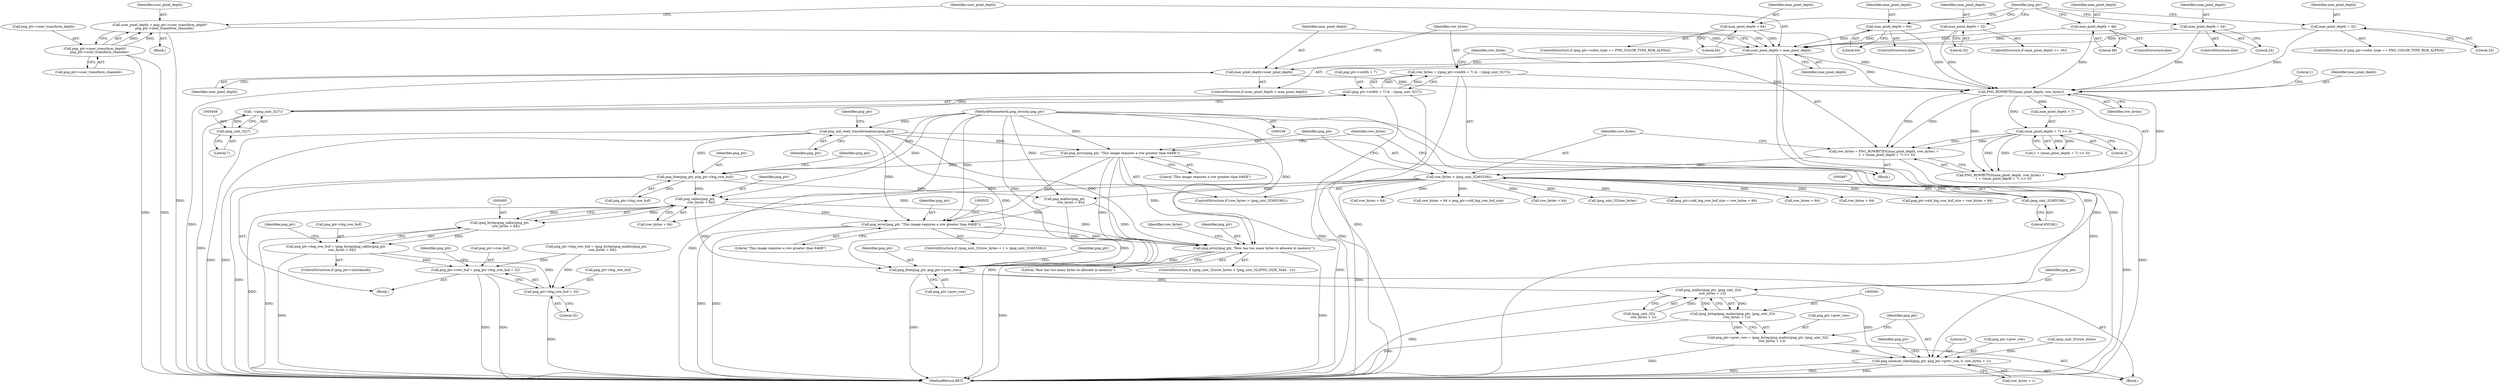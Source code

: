 digraph "0_Chrome_7f3d85b096f66870a15b37c2f40b219b2e292693_19@API" {
"1000496" [label="(Call,png_calloc(png_ptr,\n            row_bytes + 64))"];
"1000481" [label="(Call,png_free(png_ptr, png_ptr->big_row_buf))"];
"1000135" [label="(Call,png_init_read_transformations(png_ptr))"];
"1000109" [label="(MethodParameterIn,png_structp png_ptr)"];
"1000469" [label="(Call,png_error(png_ptr, \"This image requires a row greater than 64KB\"))"];
"1000464" [label="(Call,row_bytes > (png_uint_32)65536L)"];
"1000450" [label="(Call,row_bytes = PNG_ROWBYTES(max_pixel_depth, row_bytes) +\n      1 + ((max_pixel_depth + 7) >> 3))"];
"1000453" [label="(Call,PNG_ROWBYTES(max_pixel_depth, row_bytes))"];
"1000393" [label="(Call,max_pixel_depth = 32)"];
"1000435" [label="(Call,max_pixel_depth=user_pixel_depth)"];
"1000432" [label="(Call,user_pixel_depth > max_pixel_depth)"];
"1000422" [label="(Call,user_pixel_depth = png_ptr->user_transform_depth*\n         png_ptr->user_transform_channels)"];
"1000424" [label="(Call,png_ptr->user_transform_depth*\n         png_ptr->user_transform_channels)"];
"1000397" [label="(Call,max_pixel_depth = 24)"];
"1000411" [label="(Call,max_pixel_depth = 48)"];
"1000407" [label="(Call,max_pixel_depth = 64)"];
"1000377" [label="(Call,max_pixel_depth = 64)"];
"1000373" [label="(Call,max_pixel_depth = 32)"];
"1000438" [label="(Call,row_bytes = ((png_ptr->width + 7) & ~((png_uint_32)7)))"];
"1000440" [label="(Call,(png_ptr->width + 7) & ~((png_uint_32)7))"];
"1000446" [label="(Call,~((png_uint_32)7))"];
"1000447" [label="(Call,(png_uint_32)7)"];
"1000458" [label="(Call,(max_pixel_depth + 7) >> 3)"];
"1000466" [label="(Call,(png_uint_32)65536L)"];
"1000494" [label="(Call,(png_bytep)png_calloc(png_ptr,\n            row_bytes + 64))"];
"1000490" [label="(Call,png_ptr->big_row_buf = (png_bytep)png_calloc(png_ptr,\n            row_bytes + 64))"];
"1000520" [label="(Call,png_ptr->row_buf = png_ptr->big_row_buf + 32)"];
"1000524" [label="(Call,png_ptr->big_row_buf + 32)"];
"1000546" [label="(Call,png_error(png_ptr, \"This image requires a row greater than 64KB\"))"];
"1000559" [label="(Call,png_error(png_ptr, \"Row has too many bytes to allocate in memory.\"))"];
"1000571" [label="(Call,png_free(png_ptr, png_ptr->prev_row))"];
"1000582" [label="(Call,png_malloc(png_ptr, (png_uint_32)(\n        row_bytes + 1)))"];
"1000580" [label="(Call,(png_bytep)png_malloc(png_ptr, (png_uint_32)(\n        row_bytes + 1)))"];
"1000576" [label="(Call,png_ptr->prev_row = (png_bytep)png_malloc(png_ptr, (png_uint_32)(\n        row_bytes + 1)))"];
"1000589" [label="(Call,png_memset_check(png_ptr, png_ptr->prev_row, 0, row_bytes + 1))"];
"1000396" [label="(ControlStructure,else)"];
"1000465" [label="(Identifier,row_bytes)"];
"1000449" [label="(Literal,7)"];
"1000409" [label="(Literal,64)"];
"1000481" [label="(Call,png_free(png_ptr, png_ptr->big_row_buf))"];
"1000468" [label="(Literal,65536L)"];
"1000452" [label="(Call,PNG_ROWBYTES(max_pixel_depth, row_bytes) +\n      1 + ((max_pixel_depth + 7) >> 3))"];
"1000570" [label="(Block,)"];
"1000549" [label="(ControlStructure,if ((png_uint_32)row_bytes > (png_uint_32)(PNG_SIZE_MAX - 1)))"];
"1000462" [label="(Literal,3)"];
"1000456" [label="(Call,1 + ((max_pixel_depth + 7) >> 3))"];
"1000572" [label="(Identifier,png_ptr)"];
"1000447" [label="(Call,(png_uint_32)7)"];
"1000497" [label="(Identifier,png_ptr)"];
"1000422" [label="(Call,user_pixel_depth = png_ptr->user_transform_depth*\n         png_ptr->user_transform_channels)"];
"1000591" [label="(Call,png_ptr->prev_row)"];
"1000411" [label="(Call,max_pixel_depth = 48)"];
"1000571" [label="(Call,png_free(png_ptr, png_ptr->prev_row))"];
"1000471" [label="(Literal,\"This image requires a row greater than 64KB\")"];
"1000439" [label="(Identifier,row_bytes)"];
"1000458" [label="(Call,(max_pixel_depth + 7) >> 3)"];
"1000513" [label="(Call,png_ptr->old_big_row_buf_size = row_bytes + 64)"];
"1000378" [label="(Identifier,max_pixel_depth)"];
"1000546" [label="(Call,png_error(png_ptr, \"This image requires a row greater than 64KB\"))"];
"1000394" [label="(Identifier,max_pixel_depth)"];
"1000413" [label="(Literal,48)"];
"1000486" [label="(ControlStructure,if (png_ptr->interlaced))"];
"1000560" [label="(Identifier,png_ptr)"];
"1000393" [label="(Call,max_pixel_depth = 32)"];
"1000576" [label="(Call,png_ptr->prev_row = (png_bytep)png_malloc(png_ptr, (png_uint_32)(\n        row_bytes + 1)))"];
"1000488" [label="(Identifier,png_ptr)"];
"1000551" [label="(Call,(png_uint_32)row_bytes)"];
"1000455" [label="(Identifier,row_bytes)"];
"1000515" [label="(Identifier,png_ptr)"];
"1000502" [label="(Call,png_ptr->big_row_buf = (png_bytep)png_malloc(png_ptr,\n            row_bytes + 64))"];
"1000424" [label="(Call,png_ptr->user_transform_depth*\n         png_ptr->user_transform_channels)"];
"1000578" [label="(Identifier,png_ptr)"];
"1000510" [label="(Call,row_bytes + 64)"];
"1000417" [label="(Identifier,png_ptr)"];
"1000408" [label="(Identifier,max_pixel_depth)"];
"1000375" [label="(Literal,32)"];
"1000135" [label="(Call,png_init_read_transformations(png_ptr))"];
"1000491" [label="(Call,png_ptr->big_row_buf)"];
"1000520" [label="(Call,png_ptr->row_buf = png_ptr->big_row_buf + 32)"];
"1000469" [label="(Call,png_error(png_ptr, \"This image requires a row greater than 64KB\"))"];
"1000657" [label="(MethodReturn,RET)"];
"1000475" [label="(Identifier,row_bytes)"];
"1000376" [label="(ControlStructure,else)"];
"1000470" [label="(Identifier,png_ptr)"];
"1000450" [label="(Call,row_bytes = PNG_ROWBYTES(max_pixel_depth, row_bytes) +\n      1 + ((max_pixel_depth + 7) >> 3))"];
"1000473" [label="(Call,row_bytes + 64 > png_ptr->old_big_row_buf_size)"];
"1000431" [label="(ControlStructure,if (user_pixel_depth > max_pixel_depth))"];
"1000582" [label="(Call,png_malloc(png_ptr, (png_uint_32)(\n        row_bytes + 1)))"];
"1000463" [label="(ControlStructure,if (row_bytes > (png_uint_32)65536L))"];
"1000474" [label="(Call,row_bytes + 64)"];
"1000536" [label="(ControlStructure,if ((png_uint_32)row_bytes + 1 > (png_uint_32)65536L))"];
"1000432" [label="(Call,user_pixel_depth > max_pixel_depth)"];
"1000459" [label="(Call,max_pixel_depth + 7)"];
"1000600" [label="(Identifier,png_ptr)"];
"1000584" [label="(Call,(png_uint_32)(\n        row_bytes + 1))"];
"1000483" [label="(Call,png_ptr->big_row_buf)"];
"1000438" [label="(Call,row_bytes = ((png_ptr->width + 7) & ~((png_uint_32)7)))"];
"1000373" [label="(Call,max_pixel_depth = 32)"];
"1000457" [label="(Literal,1)"];
"1000565" [label="(Identifier,row_bytes)"];
"1000583" [label="(Identifier,png_ptr)"];
"1000110" [label="(Block,)"];
"1000412" [label="(Identifier,max_pixel_depth)"];
"1000539" [label="(Call,(png_uint_32)row_bytes)"];
"1000387" [label="(ControlStructure,if (png_ptr->color_type == PNG_COLOR_TYPE_RGB_ALPHA))"];
"1000559" [label="(Call,png_error(png_ptr, \"Row has too many bytes to allocate in memory.\"))"];
"1000466" [label="(Call,(png_uint_32)65536L)"];
"1000395" [label="(Literal,32)"];
"1000374" [label="(Identifier,max_pixel_depth)"];
"1000464" [label="(Call,row_bytes > (png_uint_32)65536L)"];
"1000397" [label="(Call,max_pixel_depth = 24)"];
"1000496" [label="(Call,png_calloc(png_ptr,\n            row_bytes + 64))"];
"1000577" [label="(Call,png_ptr->prev_row)"];
"1000494" [label="(Call,(png_bytep)png_calloc(png_ptr,\n            row_bytes + 64))"];
"1000498" [label="(Call,row_bytes + 64)"];
"1000580" [label="(Call,(png_bytep)png_malloc(png_ptr, (png_uint_32)(\n        row_bytes + 1)))"];
"1000425" [label="(Call,png_ptr->user_transform_depth)"];
"1000407" [label="(Call,max_pixel_depth = 64)"];
"1000547" [label="(Identifier,png_ptr)"];
"1000433" [label="(Identifier,user_pixel_depth)"];
"1000437" [label="(Identifier,user_pixel_depth)"];
"1000548" [label="(Literal,\"This image requires a row greater than 64KB\")"];
"1000451" [label="(Identifier,row_bytes)"];
"1000454" [label="(Identifier,max_pixel_depth)"];
"1000490" [label="(Call,png_ptr->big_row_buf = (png_bytep)png_calloc(png_ptr,\n            row_bytes + 64))"];
"1000109" [label="(MethodParameterIn,png_structp png_ptr)"];
"1000428" [label="(Call,png_ptr->user_transform_channels)"];
"1000529" [label="(Call,png_ptr->old_big_row_buf_size = row_bytes + 64)"];
"1000533" [label="(Call,row_bytes + 64)"];
"1000399" [label="(Literal,24)"];
"1000446" [label="(Call,~((png_uint_32)7))"];
"1000480" [label="(Block,)"];
"1000590" [label="(Identifier,png_ptr)"];
"1000531" [label="(Identifier,png_ptr)"];
"1000369" [label="(ControlStructure,if (max_pixel_depth <= 16))"];
"1000595" [label="(Call,row_bytes + 1)"];
"1000594" [label="(Literal,0)"];
"1000528" [label="(Literal,32)"];
"1000436" [label="(Identifier,max_pixel_depth)"];
"1000136" [label="(Identifier,png_ptr)"];
"1000508" [label="(Call,png_malloc(png_ptr,\n            row_bytes + 64))"];
"1000440" [label="(Call,(png_ptr->width + 7) & ~((png_uint_32)7))"];
"1000525" [label="(Call,png_ptr->big_row_buf)"];
"1000517" [label="(Call,row_bytes + 64)"];
"1000377" [label="(Call,max_pixel_depth = 64)"];
"1000401" [label="(ControlStructure,if (png_ptr->color_type == PNG_COLOR_TYPE_RGB_ALPHA))"];
"1000573" [label="(Call,png_ptr->prev_row)"];
"1000589" [label="(Call,png_memset_check(png_ptr, png_ptr->prev_row, 0, row_bytes + 1))"];
"1000423" [label="(Identifier,user_pixel_depth)"];
"1000398" [label="(Identifier,max_pixel_depth)"];
"1000561" [label="(Literal,\"Row has too many bytes to allocate in memory.\")"];
"1000139" [label="(Identifier,png_ptr)"];
"1000524" [label="(Call,png_ptr->big_row_buf + 32)"];
"1000420" [label="(Block,)"];
"1000521" [label="(Call,png_ptr->row_buf)"];
"1000453" [label="(Call,PNG_ROWBYTES(max_pixel_depth, row_bytes))"];
"1000482" [label="(Identifier,png_ptr)"];
"1000410" [label="(ControlStructure,else)"];
"1000434" [label="(Identifier,max_pixel_depth)"];
"1000435" [label="(Call,max_pixel_depth=user_pixel_depth)"];
"1000379" [label="(Literal,64)"];
"1000441" [label="(Call,png_ptr->width + 7)"];
"1000496" -> "1000494"  [label="AST: "];
"1000496" -> "1000498"  [label="CFG: "];
"1000497" -> "1000496"  [label="AST: "];
"1000498" -> "1000496"  [label="AST: "];
"1000494" -> "1000496"  [label="CFG: "];
"1000496" -> "1000657"  [label="DDG: "];
"1000496" -> "1000494"  [label="DDG: "];
"1000496" -> "1000494"  [label="DDG: "];
"1000481" -> "1000496"  [label="DDG: "];
"1000109" -> "1000496"  [label="DDG: "];
"1000464" -> "1000496"  [label="DDG: "];
"1000496" -> "1000546"  [label="DDG: "];
"1000496" -> "1000559"  [label="DDG: "];
"1000496" -> "1000571"  [label="DDG: "];
"1000481" -> "1000480"  [label="AST: "];
"1000481" -> "1000483"  [label="CFG: "];
"1000482" -> "1000481"  [label="AST: "];
"1000483" -> "1000481"  [label="AST: "];
"1000488" -> "1000481"  [label="CFG: "];
"1000481" -> "1000657"  [label="DDG: "];
"1000135" -> "1000481"  [label="DDG: "];
"1000469" -> "1000481"  [label="DDG: "];
"1000109" -> "1000481"  [label="DDG: "];
"1000481" -> "1000508"  [label="DDG: "];
"1000135" -> "1000110"  [label="AST: "];
"1000135" -> "1000136"  [label="CFG: "];
"1000136" -> "1000135"  [label="AST: "];
"1000139" -> "1000135"  [label="CFG: "];
"1000135" -> "1000657"  [label="DDG: "];
"1000135" -> "1000657"  [label="DDG: "];
"1000109" -> "1000135"  [label="DDG: "];
"1000135" -> "1000469"  [label="DDG: "];
"1000135" -> "1000546"  [label="DDG: "];
"1000135" -> "1000559"  [label="DDG: "];
"1000135" -> "1000571"  [label="DDG: "];
"1000109" -> "1000108"  [label="AST: "];
"1000109" -> "1000657"  [label="DDG: "];
"1000109" -> "1000469"  [label="DDG: "];
"1000109" -> "1000508"  [label="DDG: "];
"1000109" -> "1000546"  [label="DDG: "];
"1000109" -> "1000559"  [label="DDG: "];
"1000109" -> "1000571"  [label="DDG: "];
"1000109" -> "1000582"  [label="DDG: "];
"1000109" -> "1000589"  [label="DDG: "];
"1000469" -> "1000463"  [label="AST: "];
"1000469" -> "1000471"  [label="CFG: "];
"1000470" -> "1000469"  [label="AST: "];
"1000471" -> "1000469"  [label="AST: "];
"1000475" -> "1000469"  [label="CFG: "];
"1000469" -> "1000657"  [label="DDG: "];
"1000469" -> "1000657"  [label="DDG: "];
"1000469" -> "1000546"  [label="DDG: "];
"1000469" -> "1000559"  [label="DDG: "];
"1000469" -> "1000571"  [label="DDG: "];
"1000464" -> "1000463"  [label="AST: "];
"1000464" -> "1000466"  [label="CFG: "];
"1000465" -> "1000464"  [label="AST: "];
"1000466" -> "1000464"  [label="AST: "];
"1000470" -> "1000464"  [label="CFG: "];
"1000475" -> "1000464"  [label="CFG: "];
"1000464" -> "1000657"  [label="DDG: "];
"1000450" -> "1000464"  [label="DDG: "];
"1000466" -> "1000464"  [label="DDG: "];
"1000464" -> "1000473"  [label="DDG: "];
"1000464" -> "1000474"  [label="DDG: "];
"1000464" -> "1000498"  [label="DDG: "];
"1000464" -> "1000508"  [label="DDG: "];
"1000464" -> "1000510"  [label="DDG: "];
"1000464" -> "1000513"  [label="DDG: "];
"1000464" -> "1000517"  [label="DDG: "];
"1000464" -> "1000529"  [label="DDG: "];
"1000464" -> "1000533"  [label="DDG: "];
"1000464" -> "1000539"  [label="DDG: "];
"1000450" -> "1000110"  [label="AST: "];
"1000450" -> "1000452"  [label="CFG: "];
"1000451" -> "1000450"  [label="AST: "];
"1000452" -> "1000450"  [label="AST: "];
"1000465" -> "1000450"  [label="CFG: "];
"1000450" -> "1000657"  [label="DDG: "];
"1000453" -> "1000450"  [label="DDG: "];
"1000453" -> "1000450"  [label="DDG: "];
"1000458" -> "1000450"  [label="DDG: "];
"1000458" -> "1000450"  [label="DDG: "];
"1000453" -> "1000452"  [label="AST: "];
"1000453" -> "1000455"  [label="CFG: "];
"1000454" -> "1000453"  [label="AST: "];
"1000455" -> "1000453"  [label="AST: "];
"1000457" -> "1000453"  [label="CFG: "];
"1000453" -> "1000452"  [label="DDG: "];
"1000453" -> "1000452"  [label="DDG: "];
"1000393" -> "1000453"  [label="DDG: "];
"1000435" -> "1000453"  [label="DDG: "];
"1000397" -> "1000453"  [label="DDG: "];
"1000411" -> "1000453"  [label="DDG: "];
"1000377" -> "1000453"  [label="DDG: "];
"1000373" -> "1000453"  [label="DDG: "];
"1000432" -> "1000453"  [label="DDG: "];
"1000407" -> "1000453"  [label="DDG: "];
"1000438" -> "1000453"  [label="DDG: "];
"1000453" -> "1000458"  [label="DDG: "];
"1000453" -> "1000459"  [label="DDG: "];
"1000393" -> "1000387"  [label="AST: "];
"1000393" -> "1000395"  [label="CFG: "];
"1000394" -> "1000393"  [label="AST: "];
"1000395" -> "1000393"  [label="AST: "];
"1000417" -> "1000393"  [label="CFG: "];
"1000393" -> "1000432"  [label="DDG: "];
"1000435" -> "1000431"  [label="AST: "];
"1000435" -> "1000437"  [label="CFG: "];
"1000436" -> "1000435"  [label="AST: "];
"1000437" -> "1000435"  [label="AST: "];
"1000439" -> "1000435"  [label="CFG: "];
"1000435" -> "1000657"  [label="DDG: "];
"1000432" -> "1000435"  [label="DDG: "];
"1000432" -> "1000431"  [label="AST: "];
"1000432" -> "1000434"  [label="CFG: "];
"1000433" -> "1000432"  [label="AST: "];
"1000434" -> "1000432"  [label="AST: "];
"1000436" -> "1000432"  [label="CFG: "];
"1000439" -> "1000432"  [label="CFG: "];
"1000432" -> "1000657"  [label="DDG: "];
"1000432" -> "1000657"  [label="DDG: "];
"1000422" -> "1000432"  [label="DDG: "];
"1000397" -> "1000432"  [label="DDG: "];
"1000411" -> "1000432"  [label="DDG: "];
"1000407" -> "1000432"  [label="DDG: "];
"1000377" -> "1000432"  [label="DDG: "];
"1000373" -> "1000432"  [label="DDG: "];
"1000422" -> "1000420"  [label="AST: "];
"1000422" -> "1000424"  [label="CFG: "];
"1000423" -> "1000422"  [label="AST: "];
"1000424" -> "1000422"  [label="AST: "];
"1000433" -> "1000422"  [label="CFG: "];
"1000422" -> "1000657"  [label="DDG: "];
"1000424" -> "1000422"  [label="DDG: "];
"1000424" -> "1000422"  [label="DDG: "];
"1000424" -> "1000428"  [label="CFG: "];
"1000425" -> "1000424"  [label="AST: "];
"1000428" -> "1000424"  [label="AST: "];
"1000424" -> "1000657"  [label="DDG: "];
"1000424" -> "1000657"  [label="DDG: "];
"1000397" -> "1000396"  [label="AST: "];
"1000397" -> "1000399"  [label="CFG: "];
"1000398" -> "1000397"  [label="AST: "];
"1000399" -> "1000397"  [label="AST: "];
"1000417" -> "1000397"  [label="CFG: "];
"1000411" -> "1000410"  [label="AST: "];
"1000411" -> "1000413"  [label="CFG: "];
"1000412" -> "1000411"  [label="AST: "];
"1000413" -> "1000411"  [label="AST: "];
"1000417" -> "1000411"  [label="CFG: "];
"1000407" -> "1000401"  [label="AST: "];
"1000407" -> "1000409"  [label="CFG: "];
"1000408" -> "1000407"  [label="AST: "];
"1000409" -> "1000407"  [label="AST: "];
"1000417" -> "1000407"  [label="CFG: "];
"1000377" -> "1000376"  [label="AST: "];
"1000377" -> "1000379"  [label="CFG: "];
"1000378" -> "1000377"  [label="AST: "];
"1000379" -> "1000377"  [label="AST: "];
"1000417" -> "1000377"  [label="CFG: "];
"1000373" -> "1000369"  [label="AST: "];
"1000373" -> "1000375"  [label="CFG: "];
"1000374" -> "1000373"  [label="AST: "];
"1000375" -> "1000373"  [label="AST: "];
"1000417" -> "1000373"  [label="CFG: "];
"1000438" -> "1000110"  [label="AST: "];
"1000438" -> "1000440"  [label="CFG: "];
"1000439" -> "1000438"  [label="AST: "];
"1000440" -> "1000438"  [label="AST: "];
"1000451" -> "1000438"  [label="CFG: "];
"1000438" -> "1000657"  [label="DDG: "];
"1000440" -> "1000438"  [label="DDG: "];
"1000440" -> "1000438"  [label="DDG: "];
"1000440" -> "1000446"  [label="CFG: "];
"1000441" -> "1000440"  [label="AST: "];
"1000446" -> "1000440"  [label="AST: "];
"1000440" -> "1000657"  [label="DDG: "];
"1000440" -> "1000657"  [label="DDG: "];
"1000446" -> "1000440"  [label="DDG: "];
"1000446" -> "1000447"  [label="CFG: "];
"1000447" -> "1000446"  [label="AST: "];
"1000446" -> "1000657"  [label="DDG: "];
"1000447" -> "1000446"  [label="DDG: "];
"1000447" -> "1000449"  [label="CFG: "];
"1000448" -> "1000447"  [label="AST: "];
"1000449" -> "1000447"  [label="AST: "];
"1000458" -> "1000456"  [label="AST: "];
"1000458" -> "1000462"  [label="CFG: "];
"1000459" -> "1000458"  [label="AST: "];
"1000462" -> "1000458"  [label="AST: "];
"1000456" -> "1000458"  [label="CFG: "];
"1000458" -> "1000657"  [label="DDG: "];
"1000458" -> "1000452"  [label="DDG: "];
"1000458" -> "1000452"  [label="DDG: "];
"1000458" -> "1000456"  [label="DDG: "];
"1000458" -> "1000456"  [label="DDG: "];
"1000466" -> "1000468"  [label="CFG: "];
"1000467" -> "1000466"  [label="AST: "];
"1000468" -> "1000466"  [label="AST: "];
"1000494" -> "1000490"  [label="AST: "];
"1000495" -> "1000494"  [label="AST: "];
"1000490" -> "1000494"  [label="CFG: "];
"1000494" -> "1000657"  [label="DDG: "];
"1000494" -> "1000490"  [label="DDG: "];
"1000490" -> "1000486"  [label="AST: "];
"1000491" -> "1000490"  [label="AST: "];
"1000515" -> "1000490"  [label="CFG: "];
"1000490" -> "1000657"  [label="DDG: "];
"1000490" -> "1000520"  [label="DDG: "];
"1000490" -> "1000524"  [label="DDG: "];
"1000520" -> "1000480"  [label="AST: "];
"1000520" -> "1000524"  [label="CFG: "];
"1000521" -> "1000520"  [label="AST: "];
"1000524" -> "1000520"  [label="AST: "];
"1000531" -> "1000520"  [label="CFG: "];
"1000520" -> "1000657"  [label="DDG: "];
"1000520" -> "1000657"  [label="DDG: "];
"1000502" -> "1000520"  [label="DDG: "];
"1000524" -> "1000528"  [label="CFG: "];
"1000525" -> "1000524"  [label="AST: "];
"1000528" -> "1000524"  [label="AST: "];
"1000524" -> "1000657"  [label="DDG: "];
"1000502" -> "1000524"  [label="DDG: "];
"1000546" -> "1000536"  [label="AST: "];
"1000546" -> "1000548"  [label="CFG: "];
"1000547" -> "1000546"  [label="AST: "];
"1000548" -> "1000546"  [label="AST: "];
"1000552" -> "1000546"  [label="CFG: "];
"1000546" -> "1000657"  [label="DDG: "];
"1000546" -> "1000657"  [label="DDG: "];
"1000508" -> "1000546"  [label="DDG: "];
"1000546" -> "1000559"  [label="DDG: "];
"1000546" -> "1000571"  [label="DDG: "];
"1000559" -> "1000549"  [label="AST: "];
"1000559" -> "1000561"  [label="CFG: "];
"1000560" -> "1000559"  [label="AST: "];
"1000561" -> "1000559"  [label="AST: "];
"1000565" -> "1000559"  [label="CFG: "];
"1000559" -> "1000657"  [label="DDG: "];
"1000559" -> "1000657"  [label="DDG: "];
"1000508" -> "1000559"  [label="DDG: "];
"1000559" -> "1000571"  [label="DDG: "];
"1000571" -> "1000570"  [label="AST: "];
"1000571" -> "1000573"  [label="CFG: "];
"1000572" -> "1000571"  [label="AST: "];
"1000573" -> "1000571"  [label="AST: "];
"1000578" -> "1000571"  [label="CFG: "];
"1000571" -> "1000657"  [label="DDG: "];
"1000508" -> "1000571"  [label="DDG: "];
"1000571" -> "1000582"  [label="DDG: "];
"1000582" -> "1000580"  [label="AST: "];
"1000582" -> "1000584"  [label="CFG: "];
"1000583" -> "1000582"  [label="AST: "];
"1000584" -> "1000582"  [label="AST: "];
"1000580" -> "1000582"  [label="CFG: "];
"1000582" -> "1000657"  [label="DDG: "];
"1000582" -> "1000580"  [label="DDG: "];
"1000582" -> "1000580"  [label="DDG: "];
"1000584" -> "1000582"  [label="DDG: "];
"1000582" -> "1000589"  [label="DDG: "];
"1000580" -> "1000576"  [label="AST: "];
"1000581" -> "1000580"  [label="AST: "];
"1000576" -> "1000580"  [label="CFG: "];
"1000580" -> "1000657"  [label="DDG: "];
"1000580" -> "1000576"  [label="DDG: "];
"1000576" -> "1000570"  [label="AST: "];
"1000577" -> "1000576"  [label="AST: "];
"1000590" -> "1000576"  [label="CFG: "];
"1000576" -> "1000657"  [label="DDG: "];
"1000576" -> "1000589"  [label="DDG: "];
"1000589" -> "1000570"  [label="AST: "];
"1000589" -> "1000595"  [label="CFG: "];
"1000590" -> "1000589"  [label="AST: "];
"1000591" -> "1000589"  [label="AST: "];
"1000594" -> "1000589"  [label="AST: "];
"1000595" -> "1000589"  [label="AST: "];
"1000600" -> "1000589"  [label="CFG: "];
"1000589" -> "1000657"  [label="DDG: "];
"1000589" -> "1000657"  [label="DDG: "];
"1000589" -> "1000657"  [label="DDG: "];
"1000551" -> "1000589"  [label="DDG: "];
}
